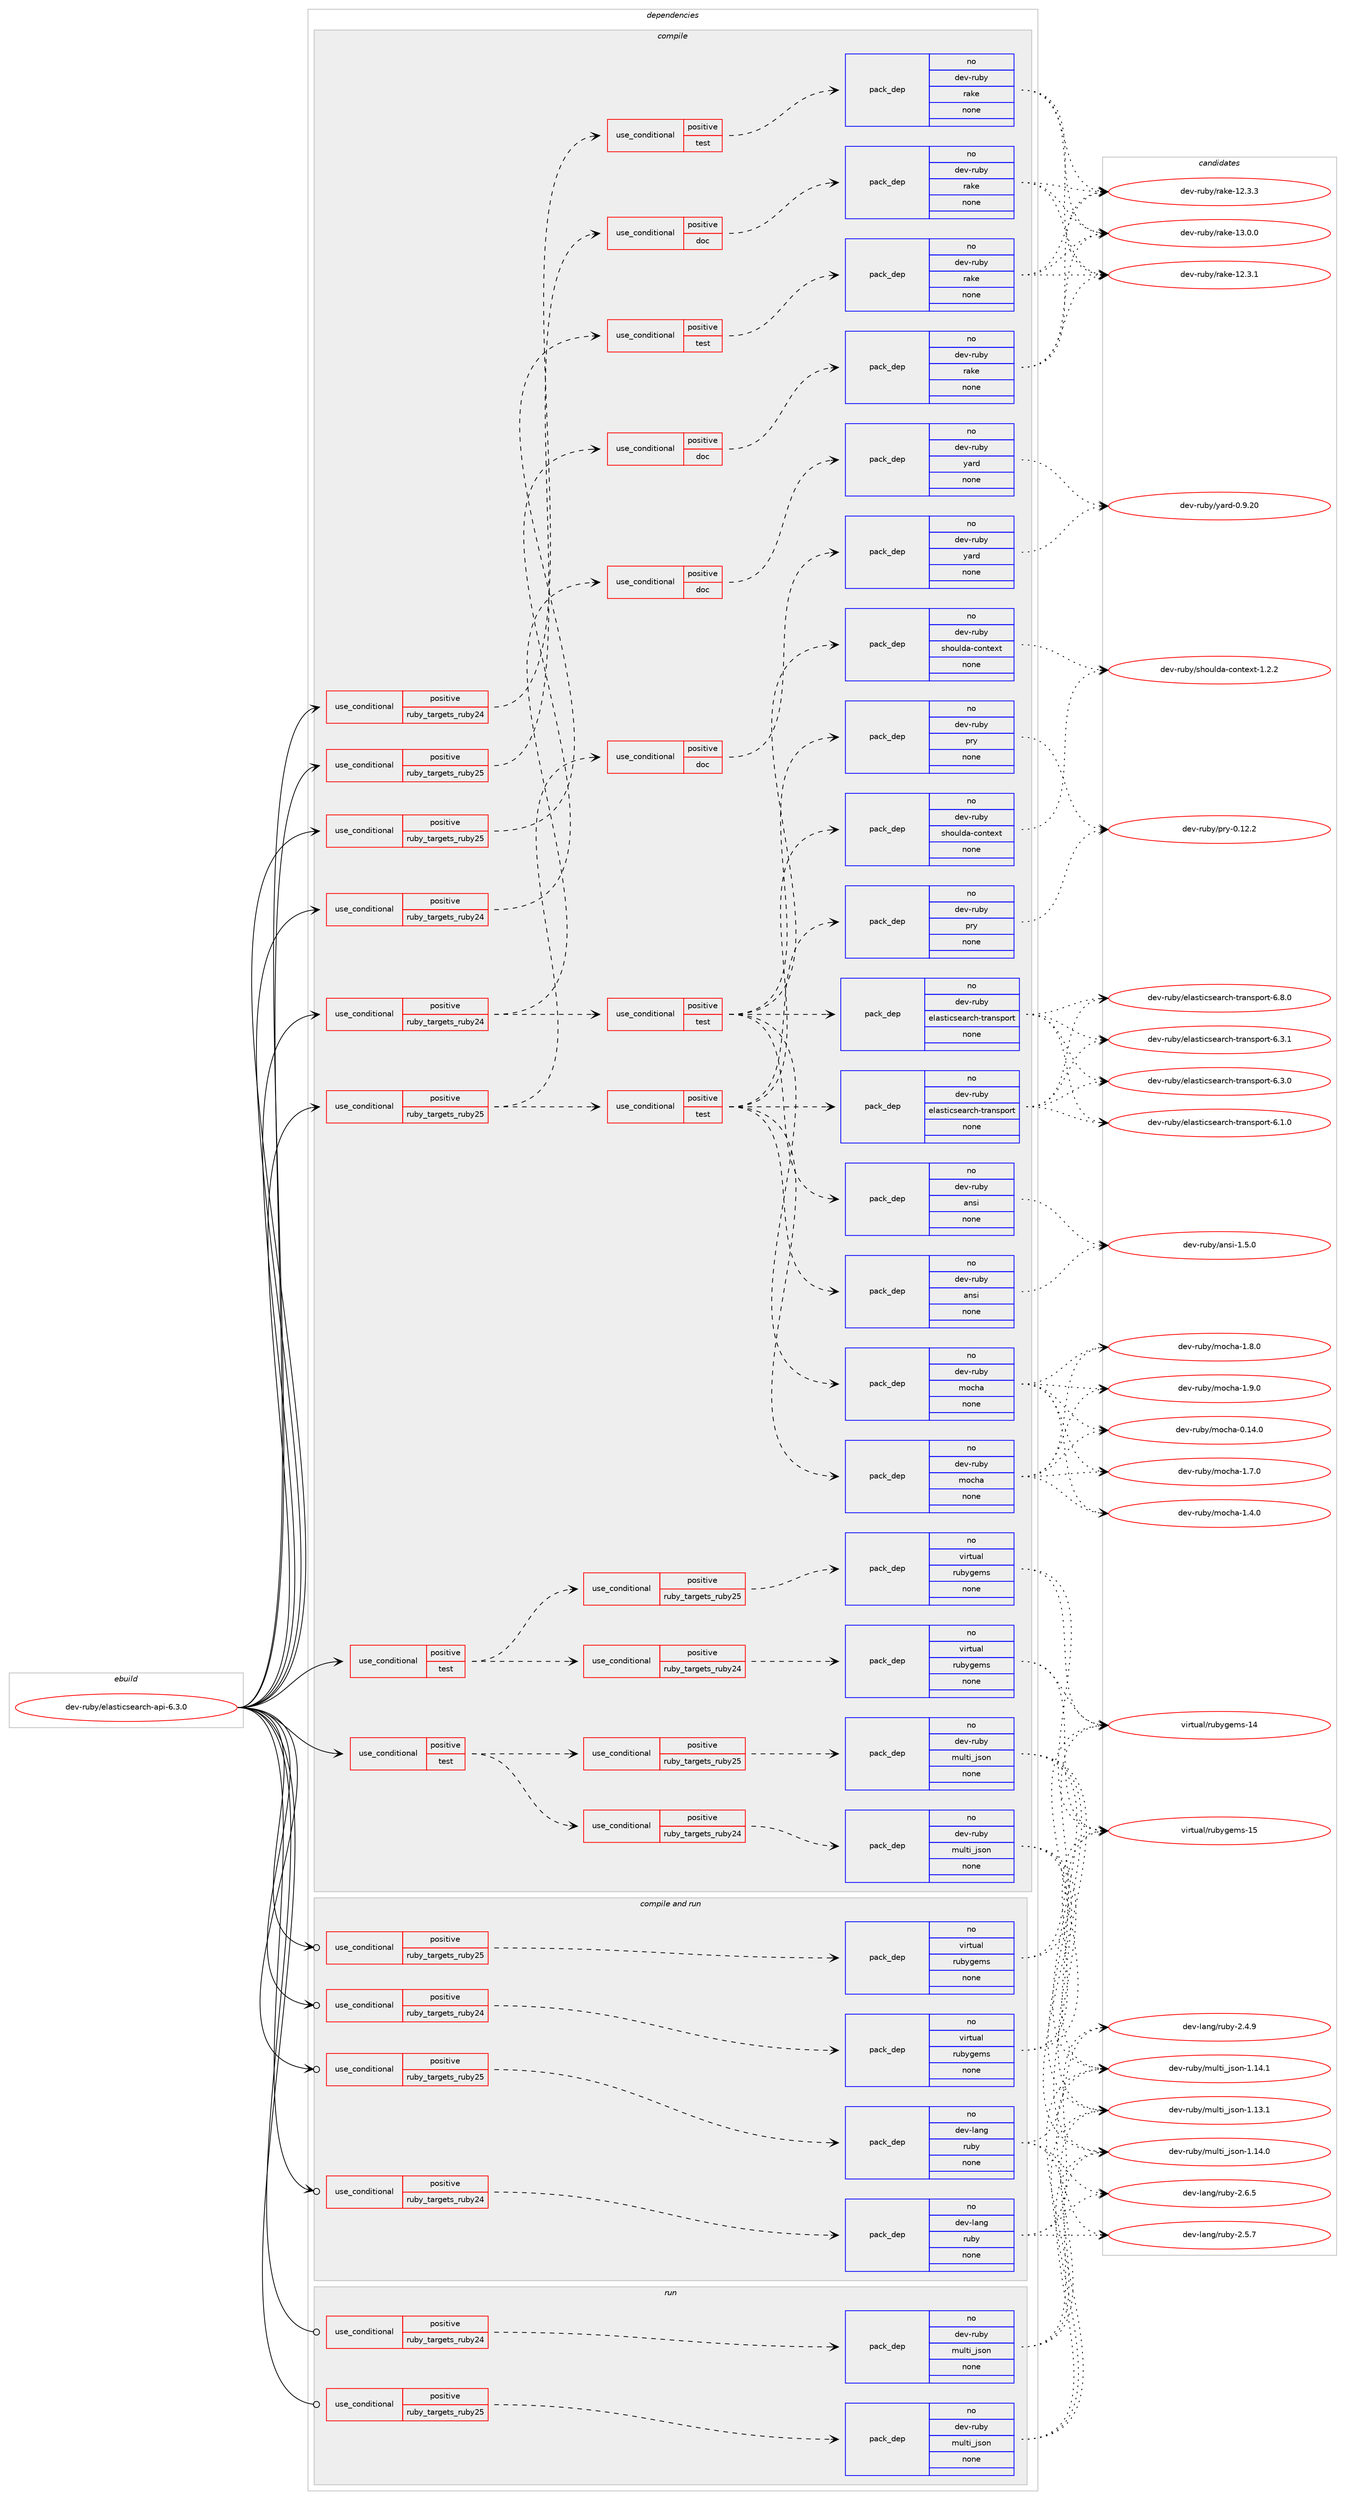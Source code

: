 digraph prolog {

# *************
# Graph options
# *************

newrank=true;
concentrate=true;
compound=true;
graph [rankdir=LR,fontname=Helvetica,fontsize=10,ranksep=1.5];#, ranksep=2.5, nodesep=0.2];
edge  [arrowhead=vee];
node  [fontname=Helvetica,fontsize=10];

# **********
# The ebuild
# **********

subgraph cluster_leftcol {
color=gray;
rank=same;
label=<<i>ebuild</i>>;
id [label="dev-ruby/elasticsearch-api-6.3.0", color=red, width=4, href="../dev-ruby/elasticsearch-api-6.3.0.svg"];
}

# ****************
# The dependencies
# ****************

subgraph cluster_midcol {
color=gray;
label=<<i>dependencies</i>>;
subgraph cluster_compile {
fillcolor="#eeeeee";
style=filled;
label=<<i>compile</i>>;
subgraph cond162253 {
dependency684975 [label=<<TABLE BORDER="0" CELLBORDER="1" CELLSPACING="0" CELLPADDING="4"><TR><TD ROWSPAN="3" CELLPADDING="10">use_conditional</TD></TR><TR><TD>positive</TD></TR><TR><TD>ruby_targets_ruby24</TD></TR></TABLE>>, shape=none, color=red];
subgraph cond162254 {
dependency684976 [label=<<TABLE BORDER="0" CELLBORDER="1" CELLSPACING="0" CELLPADDING="4"><TR><TD ROWSPAN="3" CELLPADDING="10">use_conditional</TD></TR><TR><TD>positive</TD></TR><TR><TD>doc</TD></TR></TABLE>>, shape=none, color=red];
subgraph pack510756 {
dependency684977 [label=<<TABLE BORDER="0" CELLBORDER="1" CELLSPACING="0" CELLPADDING="4" WIDTH="220"><TR><TD ROWSPAN="6" CELLPADDING="30">pack_dep</TD></TR><TR><TD WIDTH="110">no</TD></TR><TR><TD>dev-ruby</TD></TR><TR><TD>rake</TD></TR><TR><TD>none</TD></TR><TR><TD></TD></TR></TABLE>>, shape=none, color=blue];
}
dependency684976:e -> dependency684977:w [weight=20,style="dashed",arrowhead="vee"];
}
dependency684975:e -> dependency684976:w [weight=20,style="dashed",arrowhead="vee"];
}
id:e -> dependency684975:w [weight=20,style="solid",arrowhead="vee"];
subgraph cond162255 {
dependency684978 [label=<<TABLE BORDER="0" CELLBORDER="1" CELLSPACING="0" CELLPADDING="4"><TR><TD ROWSPAN="3" CELLPADDING="10">use_conditional</TD></TR><TR><TD>positive</TD></TR><TR><TD>ruby_targets_ruby24</TD></TR></TABLE>>, shape=none, color=red];
subgraph cond162256 {
dependency684979 [label=<<TABLE BORDER="0" CELLBORDER="1" CELLSPACING="0" CELLPADDING="4"><TR><TD ROWSPAN="3" CELLPADDING="10">use_conditional</TD></TR><TR><TD>positive</TD></TR><TR><TD>doc</TD></TR></TABLE>>, shape=none, color=red];
subgraph pack510757 {
dependency684980 [label=<<TABLE BORDER="0" CELLBORDER="1" CELLSPACING="0" CELLPADDING="4" WIDTH="220"><TR><TD ROWSPAN="6" CELLPADDING="30">pack_dep</TD></TR><TR><TD WIDTH="110">no</TD></TR><TR><TD>dev-ruby</TD></TR><TR><TD>yard</TD></TR><TR><TD>none</TD></TR><TR><TD></TD></TR></TABLE>>, shape=none, color=blue];
}
dependency684979:e -> dependency684980:w [weight=20,style="dashed",arrowhead="vee"];
}
dependency684978:e -> dependency684979:w [weight=20,style="dashed",arrowhead="vee"];
subgraph cond162257 {
dependency684981 [label=<<TABLE BORDER="0" CELLBORDER="1" CELLSPACING="0" CELLPADDING="4"><TR><TD ROWSPAN="3" CELLPADDING="10">use_conditional</TD></TR><TR><TD>positive</TD></TR><TR><TD>test</TD></TR></TABLE>>, shape=none, color=red];
subgraph pack510758 {
dependency684982 [label=<<TABLE BORDER="0" CELLBORDER="1" CELLSPACING="0" CELLPADDING="4" WIDTH="220"><TR><TD ROWSPAN="6" CELLPADDING="30">pack_dep</TD></TR><TR><TD WIDTH="110">no</TD></TR><TR><TD>dev-ruby</TD></TR><TR><TD>ansi</TD></TR><TR><TD>none</TD></TR><TR><TD></TD></TR></TABLE>>, shape=none, color=blue];
}
dependency684981:e -> dependency684982:w [weight=20,style="dashed",arrowhead="vee"];
subgraph pack510759 {
dependency684983 [label=<<TABLE BORDER="0" CELLBORDER="1" CELLSPACING="0" CELLPADDING="4" WIDTH="220"><TR><TD ROWSPAN="6" CELLPADDING="30">pack_dep</TD></TR><TR><TD WIDTH="110">no</TD></TR><TR><TD>dev-ruby</TD></TR><TR><TD>elasticsearch-transport</TD></TR><TR><TD>none</TD></TR><TR><TD></TD></TR></TABLE>>, shape=none, color=blue];
}
dependency684981:e -> dependency684983:w [weight=20,style="dashed",arrowhead="vee"];
subgraph pack510760 {
dependency684984 [label=<<TABLE BORDER="0" CELLBORDER="1" CELLSPACING="0" CELLPADDING="4" WIDTH="220"><TR><TD ROWSPAN="6" CELLPADDING="30">pack_dep</TD></TR><TR><TD WIDTH="110">no</TD></TR><TR><TD>dev-ruby</TD></TR><TR><TD>mocha</TD></TR><TR><TD>none</TD></TR><TR><TD></TD></TR></TABLE>>, shape=none, color=blue];
}
dependency684981:e -> dependency684984:w [weight=20,style="dashed",arrowhead="vee"];
subgraph pack510761 {
dependency684985 [label=<<TABLE BORDER="0" CELLBORDER="1" CELLSPACING="0" CELLPADDING="4" WIDTH="220"><TR><TD ROWSPAN="6" CELLPADDING="30">pack_dep</TD></TR><TR><TD WIDTH="110">no</TD></TR><TR><TD>dev-ruby</TD></TR><TR><TD>pry</TD></TR><TR><TD>none</TD></TR><TR><TD></TD></TR></TABLE>>, shape=none, color=blue];
}
dependency684981:e -> dependency684985:w [weight=20,style="dashed",arrowhead="vee"];
subgraph pack510762 {
dependency684986 [label=<<TABLE BORDER="0" CELLBORDER="1" CELLSPACING="0" CELLPADDING="4" WIDTH="220"><TR><TD ROWSPAN="6" CELLPADDING="30">pack_dep</TD></TR><TR><TD WIDTH="110">no</TD></TR><TR><TD>dev-ruby</TD></TR><TR><TD>shoulda-context</TD></TR><TR><TD>none</TD></TR><TR><TD></TD></TR></TABLE>>, shape=none, color=blue];
}
dependency684981:e -> dependency684986:w [weight=20,style="dashed",arrowhead="vee"];
}
dependency684978:e -> dependency684981:w [weight=20,style="dashed",arrowhead="vee"];
}
id:e -> dependency684978:w [weight=20,style="solid",arrowhead="vee"];
subgraph cond162258 {
dependency684987 [label=<<TABLE BORDER="0" CELLBORDER="1" CELLSPACING="0" CELLPADDING="4"><TR><TD ROWSPAN="3" CELLPADDING="10">use_conditional</TD></TR><TR><TD>positive</TD></TR><TR><TD>ruby_targets_ruby24</TD></TR></TABLE>>, shape=none, color=red];
subgraph cond162259 {
dependency684988 [label=<<TABLE BORDER="0" CELLBORDER="1" CELLSPACING="0" CELLPADDING="4"><TR><TD ROWSPAN="3" CELLPADDING="10">use_conditional</TD></TR><TR><TD>positive</TD></TR><TR><TD>test</TD></TR></TABLE>>, shape=none, color=red];
subgraph pack510763 {
dependency684989 [label=<<TABLE BORDER="0" CELLBORDER="1" CELLSPACING="0" CELLPADDING="4" WIDTH="220"><TR><TD ROWSPAN="6" CELLPADDING="30">pack_dep</TD></TR><TR><TD WIDTH="110">no</TD></TR><TR><TD>dev-ruby</TD></TR><TR><TD>rake</TD></TR><TR><TD>none</TD></TR><TR><TD></TD></TR></TABLE>>, shape=none, color=blue];
}
dependency684988:e -> dependency684989:w [weight=20,style="dashed",arrowhead="vee"];
}
dependency684987:e -> dependency684988:w [weight=20,style="dashed",arrowhead="vee"];
}
id:e -> dependency684987:w [weight=20,style="solid",arrowhead="vee"];
subgraph cond162260 {
dependency684990 [label=<<TABLE BORDER="0" CELLBORDER="1" CELLSPACING="0" CELLPADDING="4"><TR><TD ROWSPAN="3" CELLPADDING="10">use_conditional</TD></TR><TR><TD>positive</TD></TR><TR><TD>ruby_targets_ruby25</TD></TR></TABLE>>, shape=none, color=red];
subgraph cond162261 {
dependency684991 [label=<<TABLE BORDER="0" CELLBORDER="1" CELLSPACING="0" CELLPADDING="4"><TR><TD ROWSPAN="3" CELLPADDING="10">use_conditional</TD></TR><TR><TD>positive</TD></TR><TR><TD>doc</TD></TR></TABLE>>, shape=none, color=red];
subgraph pack510764 {
dependency684992 [label=<<TABLE BORDER="0" CELLBORDER="1" CELLSPACING="0" CELLPADDING="4" WIDTH="220"><TR><TD ROWSPAN="6" CELLPADDING="30">pack_dep</TD></TR><TR><TD WIDTH="110">no</TD></TR><TR><TD>dev-ruby</TD></TR><TR><TD>rake</TD></TR><TR><TD>none</TD></TR><TR><TD></TD></TR></TABLE>>, shape=none, color=blue];
}
dependency684991:e -> dependency684992:w [weight=20,style="dashed",arrowhead="vee"];
}
dependency684990:e -> dependency684991:w [weight=20,style="dashed",arrowhead="vee"];
}
id:e -> dependency684990:w [weight=20,style="solid",arrowhead="vee"];
subgraph cond162262 {
dependency684993 [label=<<TABLE BORDER="0" CELLBORDER="1" CELLSPACING="0" CELLPADDING="4"><TR><TD ROWSPAN="3" CELLPADDING="10">use_conditional</TD></TR><TR><TD>positive</TD></TR><TR><TD>ruby_targets_ruby25</TD></TR></TABLE>>, shape=none, color=red];
subgraph cond162263 {
dependency684994 [label=<<TABLE BORDER="0" CELLBORDER="1" CELLSPACING="0" CELLPADDING="4"><TR><TD ROWSPAN="3" CELLPADDING="10">use_conditional</TD></TR><TR><TD>positive</TD></TR><TR><TD>doc</TD></TR></TABLE>>, shape=none, color=red];
subgraph pack510765 {
dependency684995 [label=<<TABLE BORDER="0" CELLBORDER="1" CELLSPACING="0" CELLPADDING="4" WIDTH="220"><TR><TD ROWSPAN="6" CELLPADDING="30">pack_dep</TD></TR><TR><TD WIDTH="110">no</TD></TR><TR><TD>dev-ruby</TD></TR><TR><TD>yard</TD></TR><TR><TD>none</TD></TR><TR><TD></TD></TR></TABLE>>, shape=none, color=blue];
}
dependency684994:e -> dependency684995:w [weight=20,style="dashed",arrowhead="vee"];
}
dependency684993:e -> dependency684994:w [weight=20,style="dashed",arrowhead="vee"];
subgraph cond162264 {
dependency684996 [label=<<TABLE BORDER="0" CELLBORDER="1" CELLSPACING="0" CELLPADDING="4"><TR><TD ROWSPAN="3" CELLPADDING="10">use_conditional</TD></TR><TR><TD>positive</TD></TR><TR><TD>test</TD></TR></TABLE>>, shape=none, color=red];
subgraph pack510766 {
dependency684997 [label=<<TABLE BORDER="0" CELLBORDER="1" CELLSPACING="0" CELLPADDING="4" WIDTH="220"><TR><TD ROWSPAN="6" CELLPADDING="30">pack_dep</TD></TR><TR><TD WIDTH="110">no</TD></TR><TR><TD>dev-ruby</TD></TR><TR><TD>ansi</TD></TR><TR><TD>none</TD></TR><TR><TD></TD></TR></TABLE>>, shape=none, color=blue];
}
dependency684996:e -> dependency684997:w [weight=20,style="dashed",arrowhead="vee"];
subgraph pack510767 {
dependency684998 [label=<<TABLE BORDER="0" CELLBORDER="1" CELLSPACING="0" CELLPADDING="4" WIDTH="220"><TR><TD ROWSPAN="6" CELLPADDING="30">pack_dep</TD></TR><TR><TD WIDTH="110">no</TD></TR><TR><TD>dev-ruby</TD></TR><TR><TD>elasticsearch-transport</TD></TR><TR><TD>none</TD></TR><TR><TD></TD></TR></TABLE>>, shape=none, color=blue];
}
dependency684996:e -> dependency684998:w [weight=20,style="dashed",arrowhead="vee"];
subgraph pack510768 {
dependency684999 [label=<<TABLE BORDER="0" CELLBORDER="1" CELLSPACING="0" CELLPADDING="4" WIDTH="220"><TR><TD ROWSPAN="6" CELLPADDING="30">pack_dep</TD></TR><TR><TD WIDTH="110">no</TD></TR><TR><TD>dev-ruby</TD></TR><TR><TD>mocha</TD></TR><TR><TD>none</TD></TR><TR><TD></TD></TR></TABLE>>, shape=none, color=blue];
}
dependency684996:e -> dependency684999:w [weight=20,style="dashed",arrowhead="vee"];
subgraph pack510769 {
dependency685000 [label=<<TABLE BORDER="0" CELLBORDER="1" CELLSPACING="0" CELLPADDING="4" WIDTH="220"><TR><TD ROWSPAN="6" CELLPADDING="30">pack_dep</TD></TR><TR><TD WIDTH="110">no</TD></TR><TR><TD>dev-ruby</TD></TR><TR><TD>pry</TD></TR><TR><TD>none</TD></TR><TR><TD></TD></TR></TABLE>>, shape=none, color=blue];
}
dependency684996:e -> dependency685000:w [weight=20,style="dashed",arrowhead="vee"];
subgraph pack510770 {
dependency685001 [label=<<TABLE BORDER="0" CELLBORDER="1" CELLSPACING="0" CELLPADDING="4" WIDTH="220"><TR><TD ROWSPAN="6" CELLPADDING="30">pack_dep</TD></TR><TR><TD WIDTH="110">no</TD></TR><TR><TD>dev-ruby</TD></TR><TR><TD>shoulda-context</TD></TR><TR><TD>none</TD></TR><TR><TD></TD></TR></TABLE>>, shape=none, color=blue];
}
dependency684996:e -> dependency685001:w [weight=20,style="dashed",arrowhead="vee"];
}
dependency684993:e -> dependency684996:w [weight=20,style="dashed",arrowhead="vee"];
}
id:e -> dependency684993:w [weight=20,style="solid",arrowhead="vee"];
subgraph cond162265 {
dependency685002 [label=<<TABLE BORDER="0" CELLBORDER="1" CELLSPACING="0" CELLPADDING="4"><TR><TD ROWSPAN="3" CELLPADDING="10">use_conditional</TD></TR><TR><TD>positive</TD></TR><TR><TD>ruby_targets_ruby25</TD></TR></TABLE>>, shape=none, color=red];
subgraph cond162266 {
dependency685003 [label=<<TABLE BORDER="0" CELLBORDER="1" CELLSPACING="0" CELLPADDING="4"><TR><TD ROWSPAN="3" CELLPADDING="10">use_conditional</TD></TR><TR><TD>positive</TD></TR><TR><TD>test</TD></TR></TABLE>>, shape=none, color=red];
subgraph pack510771 {
dependency685004 [label=<<TABLE BORDER="0" CELLBORDER="1" CELLSPACING="0" CELLPADDING="4" WIDTH="220"><TR><TD ROWSPAN="6" CELLPADDING="30">pack_dep</TD></TR><TR><TD WIDTH="110">no</TD></TR><TR><TD>dev-ruby</TD></TR><TR><TD>rake</TD></TR><TR><TD>none</TD></TR><TR><TD></TD></TR></TABLE>>, shape=none, color=blue];
}
dependency685003:e -> dependency685004:w [weight=20,style="dashed",arrowhead="vee"];
}
dependency685002:e -> dependency685003:w [weight=20,style="dashed",arrowhead="vee"];
}
id:e -> dependency685002:w [weight=20,style="solid",arrowhead="vee"];
subgraph cond162267 {
dependency685005 [label=<<TABLE BORDER="0" CELLBORDER="1" CELLSPACING="0" CELLPADDING="4"><TR><TD ROWSPAN="3" CELLPADDING="10">use_conditional</TD></TR><TR><TD>positive</TD></TR><TR><TD>test</TD></TR></TABLE>>, shape=none, color=red];
subgraph cond162268 {
dependency685006 [label=<<TABLE BORDER="0" CELLBORDER="1" CELLSPACING="0" CELLPADDING="4"><TR><TD ROWSPAN="3" CELLPADDING="10">use_conditional</TD></TR><TR><TD>positive</TD></TR><TR><TD>ruby_targets_ruby24</TD></TR></TABLE>>, shape=none, color=red];
subgraph pack510772 {
dependency685007 [label=<<TABLE BORDER="0" CELLBORDER="1" CELLSPACING="0" CELLPADDING="4" WIDTH="220"><TR><TD ROWSPAN="6" CELLPADDING="30">pack_dep</TD></TR><TR><TD WIDTH="110">no</TD></TR><TR><TD>dev-ruby</TD></TR><TR><TD>multi_json</TD></TR><TR><TD>none</TD></TR><TR><TD></TD></TR></TABLE>>, shape=none, color=blue];
}
dependency685006:e -> dependency685007:w [weight=20,style="dashed",arrowhead="vee"];
}
dependency685005:e -> dependency685006:w [weight=20,style="dashed",arrowhead="vee"];
subgraph cond162269 {
dependency685008 [label=<<TABLE BORDER="0" CELLBORDER="1" CELLSPACING="0" CELLPADDING="4"><TR><TD ROWSPAN="3" CELLPADDING="10">use_conditional</TD></TR><TR><TD>positive</TD></TR><TR><TD>ruby_targets_ruby25</TD></TR></TABLE>>, shape=none, color=red];
subgraph pack510773 {
dependency685009 [label=<<TABLE BORDER="0" CELLBORDER="1" CELLSPACING="0" CELLPADDING="4" WIDTH="220"><TR><TD ROWSPAN="6" CELLPADDING="30">pack_dep</TD></TR><TR><TD WIDTH="110">no</TD></TR><TR><TD>dev-ruby</TD></TR><TR><TD>multi_json</TD></TR><TR><TD>none</TD></TR><TR><TD></TD></TR></TABLE>>, shape=none, color=blue];
}
dependency685008:e -> dependency685009:w [weight=20,style="dashed",arrowhead="vee"];
}
dependency685005:e -> dependency685008:w [weight=20,style="dashed",arrowhead="vee"];
}
id:e -> dependency685005:w [weight=20,style="solid",arrowhead="vee"];
subgraph cond162270 {
dependency685010 [label=<<TABLE BORDER="0" CELLBORDER="1" CELLSPACING="0" CELLPADDING="4"><TR><TD ROWSPAN="3" CELLPADDING="10">use_conditional</TD></TR><TR><TD>positive</TD></TR><TR><TD>test</TD></TR></TABLE>>, shape=none, color=red];
subgraph cond162271 {
dependency685011 [label=<<TABLE BORDER="0" CELLBORDER="1" CELLSPACING="0" CELLPADDING="4"><TR><TD ROWSPAN="3" CELLPADDING="10">use_conditional</TD></TR><TR><TD>positive</TD></TR><TR><TD>ruby_targets_ruby24</TD></TR></TABLE>>, shape=none, color=red];
subgraph pack510774 {
dependency685012 [label=<<TABLE BORDER="0" CELLBORDER="1" CELLSPACING="0" CELLPADDING="4" WIDTH="220"><TR><TD ROWSPAN="6" CELLPADDING="30">pack_dep</TD></TR><TR><TD WIDTH="110">no</TD></TR><TR><TD>virtual</TD></TR><TR><TD>rubygems</TD></TR><TR><TD>none</TD></TR><TR><TD></TD></TR></TABLE>>, shape=none, color=blue];
}
dependency685011:e -> dependency685012:w [weight=20,style="dashed",arrowhead="vee"];
}
dependency685010:e -> dependency685011:w [weight=20,style="dashed",arrowhead="vee"];
subgraph cond162272 {
dependency685013 [label=<<TABLE BORDER="0" CELLBORDER="1" CELLSPACING="0" CELLPADDING="4"><TR><TD ROWSPAN="3" CELLPADDING="10">use_conditional</TD></TR><TR><TD>positive</TD></TR><TR><TD>ruby_targets_ruby25</TD></TR></TABLE>>, shape=none, color=red];
subgraph pack510775 {
dependency685014 [label=<<TABLE BORDER="0" CELLBORDER="1" CELLSPACING="0" CELLPADDING="4" WIDTH="220"><TR><TD ROWSPAN="6" CELLPADDING="30">pack_dep</TD></TR><TR><TD WIDTH="110">no</TD></TR><TR><TD>virtual</TD></TR><TR><TD>rubygems</TD></TR><TR><TD>none</TD></TR><TR><TD></TD></TR></TABLE>>, shape=none, color=blue];
}
dependency685013:e -> dependency685014:w [weight=20,style="dashed",arrowhead="vee"];
}
dependency685010:e -> dependency685013:w [weight=20,style="dashed",arrowhead="vee"];
}
id:e -> dependency685010:w [weight=20,style="solid",arrowhead="vee"];
}
subgraph cluster_compileandrun {
fillcolor="#eeeeee";
style=filled;
label=<<i>compile and run</i>>;
subgraph cond162273 {
dependency685015 [label=<<TABLE BORDER="0" CELLBORDER="1" CELLSPACING="0" CELLPADDING="4"><TR><TD ROWSPAN="3" CELLPADDING="10">use_conditional</TD></TR><TR><TD>positive</TD></TR><TR><TD>ruby_targets_ruby24</TD></TR></TABLE>>, shape=none, color=red];
subgraph pack510776 {
dependency685016 [label=<<TABLE BORDER="0" CELLBORDER="1" CELLSPACING="0" CELLPADDING="4" WIDTH="220"><TR><TD ROWSPAN="6" CELLPADDING="30">pack_dep</TD></TR><TR><TD WIDTH="110">no</TD></TR><TR><TD>dev-lang</TD></TR><TR><TD>ruby</TD></TR><TR><TD>none</TD></TR><TR><TD></TD></TR></TABLE>>, shape=none, color=blue];
}
dependency685015:e -> dependency685016:w [weight=20,style="dashed",arrowhead="vee"];
}
id:e -> dependency685015:w [weight=20,style="solid",arrowhead="odotvee"];
subgraph cond162274 {
dependency685017 [label=<<TABLE BORDER="0" CELLBORDER="1" CELLSPACING="0" CELLPADDING="4"><TR><TD ROWSPAN="3" CELLPADDING="10">use_conditional</TD></TR><TR><TD>positive</TD></TR><TR><TD>ruby_targets_ruby24</TD></TR></TABLE>>, shape=none, color=red];
subgraph pack510777 {
dependency685018 [label=<<TABLE BORDER="0" CELLBORDER="1" CELLSPACING="0" CELLPADDING="4" WIDTH="220"><TR><TD ROWSPAN="6" CELLPADDING="30">pack_dep</TD></TR><TR><TD WIDTH="110">no</TD></TR><TR><TD>virtual</TD></TR><TR><TD>rubygems</TD></TR><TR><TD>none</TD></TR><TR><TD></TD></TR></TABLE>>, shape=none, color=blue];
}
dependency685017:e -> dependency685018:w [weight=20,style="dashed",arrowhead="vee"];
}
id:e -> dependency685017:w [weight=20,style="solid",arrowhead="odotvee"];
subgraph cond162275 {
dependency685019 [label=<<TABLE BORDER="0" CELLBORDER="1" CELLSPACING="0" CELLPADDING="4"><TR><TD ROWSPAN="3" CELLPADDING="10">use_conditional</TD></TR><TR><TD>positive</TD></TR><TR><TD>ruby_targets_ruby25</TD></TR></TABLE>>, shape=none, color=red];
subgraph pack510778 {
dependency685020 [label=<<TABLE BORDER="0" CELLBORDER="1" CELLSPACING="0" CELLPADDING="4" WIDTH="220"><TR><TD ROWSPAN="6" CELLPADDING="30">pack_dep</TD></TR><TR><TD WIDTH="110">no</TD></TR><TR><TD>dev-lang</TD></TR><TR><TD>ruby</TD></TR><TR><TD>none</TD></TR><TR><TD></TD></TR></TABLE>>, shape=none, color=blue];
}
dependency685019:e -> dependency685020:w [weight=20,style="dashed",arrowhead="vee"];
}
id:e -> dependency685019:w [weight=20,style="solid",arrowhead="odotvee"];
subgraph cond162276 {
dependency685021 [label=<<TABLE BORDER="0" CELLBORDER="1" CELLSPACING="0" CELLPADDING="4"><TR><TD ROWSPAN="3" CELLPADDING="10">use_conditional</TD></TR><TR><TD>positive</TD></TR><TR><TD>ruby_targets_ruby25</TD></TR></TABLE>>, shape=none, color=red];
subgraph pack510779 {
dependency685022 [label=<<TABLE BORDER="0" CELLBORDER="1" CELLSPACING="0" CELLPADDING="4" WIDTH="220"><TR><TD ROWSPAN="6" CELLPADDING="30">pack_dep</TD></TR><TR><TD WIDTH="110">no</TD></TR><TR><TD>virtual</TD></TR><TR><TD>rubygems</TD></TR><TR><TD>none</TD></TR><TR><TD></TD></TR></TABLE>>, shape=none, color=blue];
}
dependency685021:e -> dependency685022:w [weight=20,style="dashed",arrowhead="vee"];
}
id:e -> dependency685021:w [weight=20,style="solid",arrowhead="odotvee"];
}
subgraph cluster_run {
fillcolor="#eeeeee";
style=filled;
label=<<i>run</i>>;
subgraph cond162277 {
dependency685023 [label=<<TABLE BORDER="0" CELLBORDER="1" CELLSPACING="0" CELLPADDING="4"><TR><TD ROWSPAN="3" CELLPADDING="10">use_conditional</TD></TR><TR><TD>positive</TD></TR><TR><TD>ruby_targets_ruby24</TD></TR></TABLE>>, shape=none, color=red];
subgraph pack510780 {
dependency685024 [label=<<TABLE BORDER="0" CELLBORDER="1" CELLSPACING="0" CELLPADDING="4" WIDTH="220"><TR><TD ROWSPAN="6" CELLPADDING="30">pack_dep</TD></TR><TR><TD WIDTH="110">no</TD></TR><TR><TD>dev-ruby</TD></TR><TR><TD>multi_json</TD></TR><TR><TD>none</TD></TR><TR><TD></TD></TR></TABLE>>, shape=none, color=blue];
}
dependency685023:e -> dependency685024:w [weight=20,style="dashed",arrowhead="vee"];
}
id:e -> dependency685023:w [weight=20,style="solid",arrowhead="odot"];
subgraph cond162278 {
dependency685025 [label=<<TABLE BORDER="0" CELLBORDER="1" CELLSPACING="0" CELLPADDING="4"><TR><TD ROWSPAN="3" CELLPADDING="10">use_conditional</TD></TR><TR><TD>positive</TD></TR><TR><TD>ruby_targets_ruby25</TD></TR></TABLE>>, shape=none, color=red];
subgraph pack510781 {
dependency685026 [label=<<TABLE BORDER="0" CELLBORDER="1" CELLSPACING="0" CELLPADDING="4" WIDTH="220"><TR><TD ROWSPAN="6" CELLPADDING="30">pack_dep</TD></TR><TR><TD WIDTH="110">no</TD></TR><TR><TD>dev-ruby</TD></TR><TR><TD>multi_json</TD></TR><TR><TD>none</TD></TR><TR><TD></TD></TR></TABLE>>, shape=none, color=blue];
}
dependency685025:e -> dependency685026:w [weight=20,style="dashed",arrowhead="vee"];
}
id:e -> dependency685025:w [weight=20,style="solid",arrowhead="odot"];
}
}

# **************
# The candidates
# **************

subgraph cluster_choices {
rank=same;
color=gray;
label=<<i>candidates</i>>;

subgraph choice510756 {
color=black;
nodesep=1;
choice1001011184511411798121471149710710145495046514649 [label="dev-ruby/rake-12.3.1", color=red, width=4,href="../dev-ruby/rake-12.3.1.svg"];
choice1001011184511411798121471149710710145495046514651 [label="dev-ruby/rake-12.3.3", color=red, width=4,href="../dev-ruby/rake-12.3.3.svg"];
choice1001011184511411798121471149710710145495146484648 [label="dev-ruby/rake-13.0.0", color=red, width=4,href="../dev-ruby/rake-13.0.0.svg"];
dependency684977:e -> choice1001011184511411798121471149710710145495046514649:w [style=dotted,weight="100"];
dependency684977:e -> choice1001011184511411798121471149710710145495046514651:w [style=dotted,weight="100"];
dependency684977:e -> choice1001011184511411798121471149710710145495146484648:w [style=dotted,weight="100"];
}
subgraph choice510757 {
color=black;
nodesep=1;
choice1001011184511411798121471219711410045484657465048 [label="dev-ruby/yard-0.9.20", color=red, width=4,href="../dev-ruby/yard-0.9.20.svg"];
dependency684980:e -> choice1001011184511411798121471219711410045484657465048:w [style=dotted,weight="100"];
}
subgraph choice510758 {
color=black;
nodesep=1;
choice10010111845114117981214797110115105454946534648 [label="dev-ruby/ansi-1.5.0", color=red, width=4,href="../dev-ruby/ansi-1.5.0.svg"];
dependency684982:e -> choice10010111845114117981214797110115105454946534648:w [style=dotted,weight="100"];
}
subgraph choice510759 {
color=black;
nodesep=1;
choice100101118451141179812147101108971151161059911510197114991044511611497110115112111114116455446494648 [label="dev-ruby/elasticsearch-transport-6.1.0", color=red, width=4,href="../dev-ruby/elasticsearch-transport-6.1.0.svg"];
choice100101118451141179812147101108971151161059911510197114991044511611497110115112111114116455446514648 [label="dev-ruby/elasticsearch-transport-6.3.0", color=red, width=4,href="../dev-ruby/elasticsearch-transport-6.3.0.svg"];
choice100101118451141179812147101108971151161059911510197114991044511611497110115112111114116455446514649 [label="dev-ruby/elasticsearch-transport-6.3.1", color=red, width=4,href="../dev-ruby/elasticsearch-transport-6.3.1.svg"];
choice100101118451141179812147101108971151161059911510197114991044511611497110115112111114116455446564648 [label="dev-ruby/elasticsearch-transport-6.8.0", color=red, width=4,href="../dev-ruby/elasticsearch-transport-6.8.0.svg"];
dependency684983:e -> choice100101118451141179812147101108971151161059911510197114991044511611497110115112111114116455446494648:w [style=dotted,weight="100"];
dependency684983:e -> choice100101118451141179812147101108971151161059911510197114991044511611497110115112111114116455446514648:w [style=dotted,weight="100"];
dependency684983:e -> choice100101118451141179812147101108971151161059911510197114991044511611497110115112111114116455446514649:w [style=dotted,weight="100"];
dependency684983:e -> choice100101118451141179812147101108971151161059911510197114991044511611497110115112111114116455446564648:w [style=dotted,weight="100"];
}
subgraph choice510760 {
color=black;
nodesep=1;
choice100101118451141179812147109111991049745484649524648 [label="dev-ruby/mocha-0.14.0", color=red, width=4,href="../dev-ruby/mocha-0.14.0.svg"];
choice1001011184511411798121471091119910497454946524648 [label="dev-ruby/mocha-1.4.0", color=red, width=4,href="../dev-ruby/mocha-1.4.0.svg"];
choice1001011184511411798121471091119910497454946554648 [label="dev-ruby/mocha-1.7.0", color=red, width=4,href="../dev-ruby/mocha-1.7.0.svg"];
choice1001011184511411798121471091119910497454946564648 [label="dev-ruby/mocha-1.8.0", color=red, width=4,href="../dev-ruby/mocha-1.8.0.svg"];
choice1001011184511411798121471091119910497454946574648 [label="dev-ruby/mocha-1.9.0", color=red, width=4,href="../dev-ruby/mocha-1.9.0.svg"];
dependency684984:e -> choice100101118451141179812147109111991049745484649524648:w [style=dotted,weight="100"];
dependency684984:e -> choice1001011184511411798121471091119910497454946524648:w [style=dotted,weight="100"];
dependency684984:e -> choice1001011184511411798121471091119910497454946554648:w [style=dotted,weight="100"];
dependency684984:e -> choice1001011184511411798121471091119910497454946564648:w [style=dotted,weight="100"];
dependency684984:e -> choice1001011184511411798121471091119910497454946574648:w [style=dotted,weight="100"];
}
subgraph choice510761 {
color=black;
nodesep=1;
choice10010111845114117981214711211412145484649504650 [label="dev-ruby/pry-0.12.2", color=red, width=4,href="../dev-ruby/pry-0.12.2.svg"];
dependency684985:e -> choice10010111845114117981214711211412145484649504650:w [style=dotted,weight="100"];
}
subgraph choice510762 {
color=black;
nodesep=1;
choice100101118451141179812147115104111117108100974599111110116101120116454946504650 [label="dev-ruby/shoulda-context-1.2.2", color=red, width=4,href="../dev-ruby/shoulda-context-1.2.2.svg"];
dependency684986:e -> choice100101118451141179812147115104111117108100974599111110116101120116454946504650:w [style=dotted,weight="100"];
}
subgraph choice510763 {
color=black;
nodesep=1;
choice1001011184511411798121471149710710145495046514649 [label="dev-ruby/rake-12.3.1", color=red, width=4,href="../dev-ruby/rake-12.3.1.svg"];
choice1001011184511411798121471149710710145495046514651 [label="dev-ruby/rake-12.3.3", color=red, width=4,href="../dev-ruby/rake-12.3.3.svg"];
choice1001011184511411798121471149710710145495146484648 [label="dev-ruby/rake-13.0.0", color=red, width=4,href="../dev-ruby/rake-13.0.0.svg"];
dependency684989:e -> choice1001011184511411798121471149710710145495046514649:w [style=dotted,weight="100"];
dependency684989:e -> choice1001011184511411798121471149710710145495046514651:w [style=dotted,weight="100"];
dependency684989:e -> choice1001011184511411798121471149710710145495146484648:w [style=dotted,weight="100"];
}
subgraph choice510764 {
color=black;
nodesep=1;
choice1001011184511411798121471149710710145495046514649 [label="dev-ruby/rake-12.3.1", color=red, width=4,href="../dev-ruby/rake-12.3.1.svg"];
choice1001011184511411798121471149710710145495046514651 [label="dev-ruby/rake-12.3.3", color=red, width=4,href="../dev-ruby/rake-12.3.3.svg"];
choice1001011184511411798121471149710710145495146484648 [label="dev-ruby/rake-13.0.0", color=red, width=4,href="../dev-ruby/rake-13.0.0.svg"];
dependency684992:e -> choice1001011184511411798121471149710710145495046514649:w [style=dotted,weight="100"];
dependency684992:e -> choice1001011184511411798121471149710710145495046514651:w [style=dotted,weight="100"];
dependency684992:e -> choice1001011184511411798121471149710710145495146484648:w [style=dotted,weight="100"];
}
subgraph choice510765 {
color=black;
nodesep=1;
choice1001011184511411798121471219711410045484657465048 [label="dev-ruby/yard-0.9.20", color=red, width=4,href="../dev-ruby/yard-0.9.20.svg"];
dependency684995:e -> choice1001011184511411798121471219711410045484657465048:w [style=dotted,weight="100"];
}
subgraph choice510766 {
color=black;
nodesep=1;
choice10010111845114117981214797110115105454946534648 [label="dev-ruby/ansi-1.5.0", color=red, width=4,href="../dev-ruby/ansi-1.5.0.svg"];
dependency684997:e -> choice10010111845114117981214797110115105454946534648:w [style=dotted,weight="100"];
}
subgraph choice510767 {
color=black;
nodesep=1;
choice100101118451141179812147101108971151161059911510197114991044511611497110115112111114116455446494648 [label="dev-ruby/elasticsearch-transport-6.1.0", color=red, width=4,href="../dev-ruby/elasticsearch-transport-6.1.0.svg"];
choice100101118451141179812147101108971151161059911510197114991044511611497110115112111114116455446514648 [label="dev-ruby/elasticsearch-transport-6.3.0", color=red, width=4,href="../dev-ruby/elasticsearch-transport-6.3.0.svg"];
choice100101118451141179812147101108971151161059911510197114991044511611497110115112111114116455446514649 [label="dev-ruby/elasticsearch-transport-6.3.1", color=red, width=4,href="../dev-ruby/elasticsearch-transport-6.3.1.svg"];
choice100101118451141179812147101108971151161059911510197114991044511611497110115112111114116455446564648 [label="dev-ruby/elasticsearch-transport-6.8.0", color=red, width=4,href="../dev-ruby/elasticsearch-transport-6.8.0.svg"];
dependency684998:e -> choice100101118451141179812147101108971151161059911510197114991044511611497110115112111114116455446494648:w [style=dotted,weight="100"];
dependency684998:e -> choice100101118451141179812147101108971151161059911510197114991044511611497110115112111114116455446514648:w [style=dotted,weight="100"];
dependency684998:e -> choice100101118451141179812147101108971151161059911510197114991044511611497110115112111114116455446514649:w [style=dotted,weight="100"];
dependency684998:e -> choice100101118451141179812147101108971151161059911510197114991044511611497110115112111114116455446564648:w [style=dotted,weight="100"];
}
subgraph choice510768 {
color=black;
nodesep=1;
choice100101118451141179812147109111991049745484649524648 [label="dev-ruby/mocha-0.14.0", color=red, width=4,href="../dev-ruby/mocha-0.14.0.svg"];
choice1001011184511411798121471091119910497454946524648 [label="dev-ruby/mocha-1.4.0", color=red, width=4,href="../dev-ruby/mocha-1.4.0.svg"];
choice1001011184511411798121471091119910497454946554648 [label="dev-ruby/mocha-1.7.0", color=red, width=4,href="../dev-ruby/mocha-1.7.0.svg"];
choice1001011184511411798121471091119910497454946564648 [label="dev-ruby/mocha-1.8.0", color=red, width=4,href="../dev-ruby/mocha-1.8.0.svg"];
choice1001011184511411798121471091119910497454946574648 [label="dev-ruby/mocha-1.9.0", color=red, width=4,href="../dev-ruby/mocha-1.9.0.svg"];
dependency684999:e -> choice100101118451141179812147109111991049745484649524648:w [style=dotted,weight="100"];
dependency684999:e -> choice1001011184511411798121471091119910497454946524648:w [style=dotted,weight="100"];
dependency684999:e -> choice1001011184511411798121471091119910497454946554648:w [style=dotted,weight="100"];
dependency684999:e -> choice1001011184511411798121471091119910497454946564648:w [style=dotted,weight="100"];
dependency684999:e -> choice1001011184511411798121471091119910497454946574648:w [style=dotted,weight="100"];
}
subgraph choice510769 {
color=black;
nodesep=1;
choice10010111845114117981214711211412145484649504650 [label="dev-ruby/pry-0.12.2", color=red, width=4,href="../dev-ruby/pry-0.12.2.svg"];
dependency685000:e -> choice10010111845114117981214711211412145484649504650:w [style=dotted,weight="100"];
}
subgraph choice510770 {
color=black;
nodesep=1;
choice100101118451141179812147115104111117108100974599111110116101120116454946504650 [label="dev-ruby/shoulda-context-1.2.2", color=red, width=4,href="../dev-ruby/shoulda-context-1.2.2.svg"];
dependency685001:e -> choice100101118451141179812147115104111117108100974599111110116101120116454946504650:w [style=dotted,weight="100"];
}
subgraph choice510771 {
color=black;
nodesep=1;
choice1001011184511411798121471149710710145495046514649 [label="dev-ruby/rake-12.3.1", color=red, width=4,href="../dev-ruby/rake-12.3.1.svg"];
choice1001011184511411798121471149710710145495046514651 [label="dev-ruby/rake-12.3.3", color=red, width=4,href="../dev-ruby/rake-12.3.3.svg"];
choice1001011184511411798121471149710710145495146484648 [label="dev-ruby/rake-13.0.0", color=red, width=4,href="../dev-ruby/rake-13.0.0.svg"];
dependency685004:e -> choice1001011184511411798121471149710710145495046514649:w [style=dotted,weight="100"];
dependency685004:e -> choice1001011184511411798121471149710710145495046514651:w [style=dotted,weight="100"];
dependency685004:e -> choice1001011184511411798121471149710710145495146484648:w [style=dotted,weight="100"];
}
subgraph choice510772 {
color=black;
nodesep=1;
choice1001011184511411798121471091171081161059510611511111045494649514649 [label="dev-ruby/multi_json-1.13.1", color=red, width=4,href="../dev-ruby/multi_json-1.13.1.svg"];
choice1001011184511411798121471091171081161059510611511111045494649524648 [label="dev-ruby/multi_json-1.14.0", color=red, width=4,href="../dev-ruby/multi_json-1.14.0.svg"];
choice1001011184511411798121471091171081161059510611511111045494649524649 [label="dev-ruby/multi_json-1.14.1", color=red, width=4,href="../dev-ruby/multi_json-1.14.1.svg"];
dependency685007:e -> choice1001011184511411798121471091171081161059510611511111045494649514649:w [style=dotted,weight="100"];
dependency685007:e -> choice1001011184511411798121471091171081161059510611511111045494649524648:w [style=dotted,weight="100"];
dependency685007:e -> choice1001011184511411798121471091171081161059510611511111045494649524649:w [style=dotted,weight="100"];
}
subgraph choice510773 {
color=black;
nodesep=1;
choice1001011184511411798121471091171081161059510611511111045494649514649 [label="dev-ruby/multi_json-1.13.1", color=red, width=4,href="../dev-ruby/multi_json-1.13.1.svg"];
choice1001011184511411798121471091171081161059510611511111045494649524648 [label="dev-ruby/multi_json-1.14.0", color=red, width=4,href="../dev-ruby/multi_json-1.14.0.svg"];
choice1001011184511411798121471091171081161059510611511111045494649524649 [label="dev-ruby/multi_json-1.14.1", color=red, width=4,href="../dev-ruby/multi_json-1.14.1.svg"];
dependency685009:e -> choice1001011184511411798121471091171081161059510611511111045494649514649:w [style=dotted,weight="100"];
dependency685009:e -> choice1001011184511411798121471091171081161059510611511111045494649524648:w [style=dotted,weight="100"];
dependency685009:e -> choice1001011184511411798121471091171081161059510611511111045494649524649:w [style=dotted,weight="100"];
}
subgraph choice510774 {
color=black;
nodesep=1;
choice118105114116117971084711411798121103101109115454952 [label="virtual/rubygems-14", color=red, width=4,href="../virtual/rubygems-14.svg"];
choice118105114116117971084711411798121103101109115454953 [label="virtual/rubygems-15", color=red, width=4,href="../virtual/rubygems-15.svg"];
dependency685012:e -> choice118105114116117971084711411798121103101109115454952:w [style=dotted,weight="100"];
dependency685012:e -> choice118105114116117971084711411798121103101109115454953:w [style=dotted,weight="100"];
}
subgraph choice510775 {
color=black;
nodesep=1;
choice118105114116117971084711411798121103101109115454952 [label="virtual/rubygems-14", color=red, width=4,href="../virtual/rubygems-14.svg"];
choice118105114116117971084711411798121103101109115454953 [label="virtual/rubygems-15", color=red, width=4,href="../virtual/rubygems-15.svg"];
dependency685014:e -> choice118105114116117971084711411798121103101109115454952:w [style=dotted,weight="100"];
dependency685014:e -> choice118105114116117971084711411798121103101109115454953:w [style=dotted,weight="100"];
}
subgraph choice510776 {
color=black;
nodesep=1;
choice10010111845108971101034711411798121455046524657 [label="dev-lang/ruby-2.4.9", color=red, width=4,href="../dev-lang/ruby-2.4.9.svg"];
choice10010111845108971101034711411798121455046534655 [label="dev-lang/ruby-2.5.7", color=red, width=4,href="../dev-lang/ruby-2.5.7.svg"];
choice10010111845108971101034711411798121455046544653 [label="dev-lang/ruby-2.6.5", color=red, width=4,href="../dev-lang/ruby-2.6.5.svg"];
dependency685016:e -> choice10010111845108971101034711411798121455046524657:w [style=dotted,weight="100"];
dependency685016:e -> choice10010111845108971101034711411798121455046534655:w [style=dotted,weight="100"];
dependency685016:e -> choice10010111845108971101034711411798121455046544653:w [style=dotted,weight="100"];
}
subgraph choice510777 {
color=black;
nodesep=1;
choice118105114116117971084711411798121103101109115454952 [label="virtual/rubygems-14", color=red, width=4,href="../virtual/rubygems-14.svg"];
choice118105114116117971084711411798121103101109115454953 [label="virtual/rubygems-15", color=red, width=4,href="../virtual/rubygems-15.svg"];
dependency685018:e -> choice118105114116117971084711411798121103101109115454952:w [style=dotted,weight="100"];
dependency685018:e -> choice118105114116117971084711411798121103101109115454953:w [style=dotted,weight="100"];
}
subgraph choice510778 {
color=black;
nodesep=1;
choice10010111845108971101034711411798121455046524657 [label="dev-lang/ruby-2.4.9", color=red, width=4,href="../dev-lang/ruby-2.4.9.svg"];
choice10010111845108971101034711411798121455046534655 [label="dev-lang/ruby-2.5.7", color=red, width=4,href="../dev-lang/ruby-2.5.7.svg"];
choice10010111845108971101034711411798121455046544653 [label="dev-lang/ruby-2.6.5", color=red, width=4,href="../dev-lang/ruby-2.6.5.svg"];
dependency685020:e -> choice10010111845108971101034711411798121455046524657:w [style=dotted,weight="100"];
dependency685020:e -> choice10010111845108971101034711411798121455046534655:w [style=dotted,weight="100"];
dependency685020:e -> choice10010111845108971101034711411798121455046544653:w [style=dotted,weight="100"];
}
subgraph choice510779 {
color=black;
nodesep=1;
choice118105114116117971084711411798121103101109115454952 [label="virtual/rubygems-14", color=red, width=4,href="../virtual/rubygems-14.svg"];
choice118105114116117971084711411798121103101109115454953 [label="virtual/rubygems-15", color=red, width=4,href="../virtual/rubygems-15.svg"];
dependency685022:e -> choice118105114116117971084711411798121103101109115454952:w [style=dotted,weight="100"];
dependency685022:e -> choice118105114116117971084711411798121103101109115454953:w [style=dotted,weight="100"];
}
subgraph choice510780 {
color=black;
nodesep=1;
choice1001011184511411798121471091171081161059510611511111045494649514649 [label="dev-ruby/multi_json-1.13.1", color=red, width=4,href="../dev-ruby/multi_json-1.13.1.svg"];
choice1001011184511411798121471091171081161059510611511111045494649524648 [label="dev-ruby/multi_json-1.14.0", color=red, width=4,href="../dev-ruby/multi_json-1.14.0.svg"];
choice1001011184511411798121471091171081161059510611511111045494649524649 [label="dev-ruby/multi_json-1.14.1", color=red, width=4,href="../dev-ruby/multi_json-1.14.1.svg"];
dependency685024:e -> choice1001011184511411798121471091171081161059510611511111045494649514649:w [style=dotted,weight="100"];
dependency685024:e -> choice1001011184511411798121471091171081161059510611511111045494649524648:w [style=dotted,weight="100"];
dependency685024:e -> choice1001011184511411798121471091171081161059510611511111045494649524649:w [style=dotted,weight="100"];
}
subgraph choice510781 {
color=black;
nodesep=1;
choice1001011184511411798121471091171081161059510611511111045494649514649 [label="dev-ruby/multi_json-1.13.1", color=red, width=4,href="../dev-ruby/multi_json-1.13.1.svg"];
choice1001011184511411798121471091171081161059510611511111045494649524648 [label="dev-ruby/multi_json-1.14.0", color=red, width=4,href="../dev-ruby/multi_json-1.14.0.svg"];
choice1001011184511411798121471091171081161059510611511111045494649524649 [label="dev-ruby/multi_json-1.14.1", color=red, width=4,href="../dev-ruby/multi_json-1.14.1.svg"];
dependency685026:e -> choice1001011184511411798121471091171081161059510611511111045494649514649:w [style=dotted,weight="100"];
dependency685026:e -> choice1001011184511411798121471091171081161059510611511111045494649524648:w [style=dotted,weight="100"];
dependency685026:e -> choice1001011184511411798121471091171081161059510611511111045494649524649:w [style=dotted,weight="100"];
}
}

}
